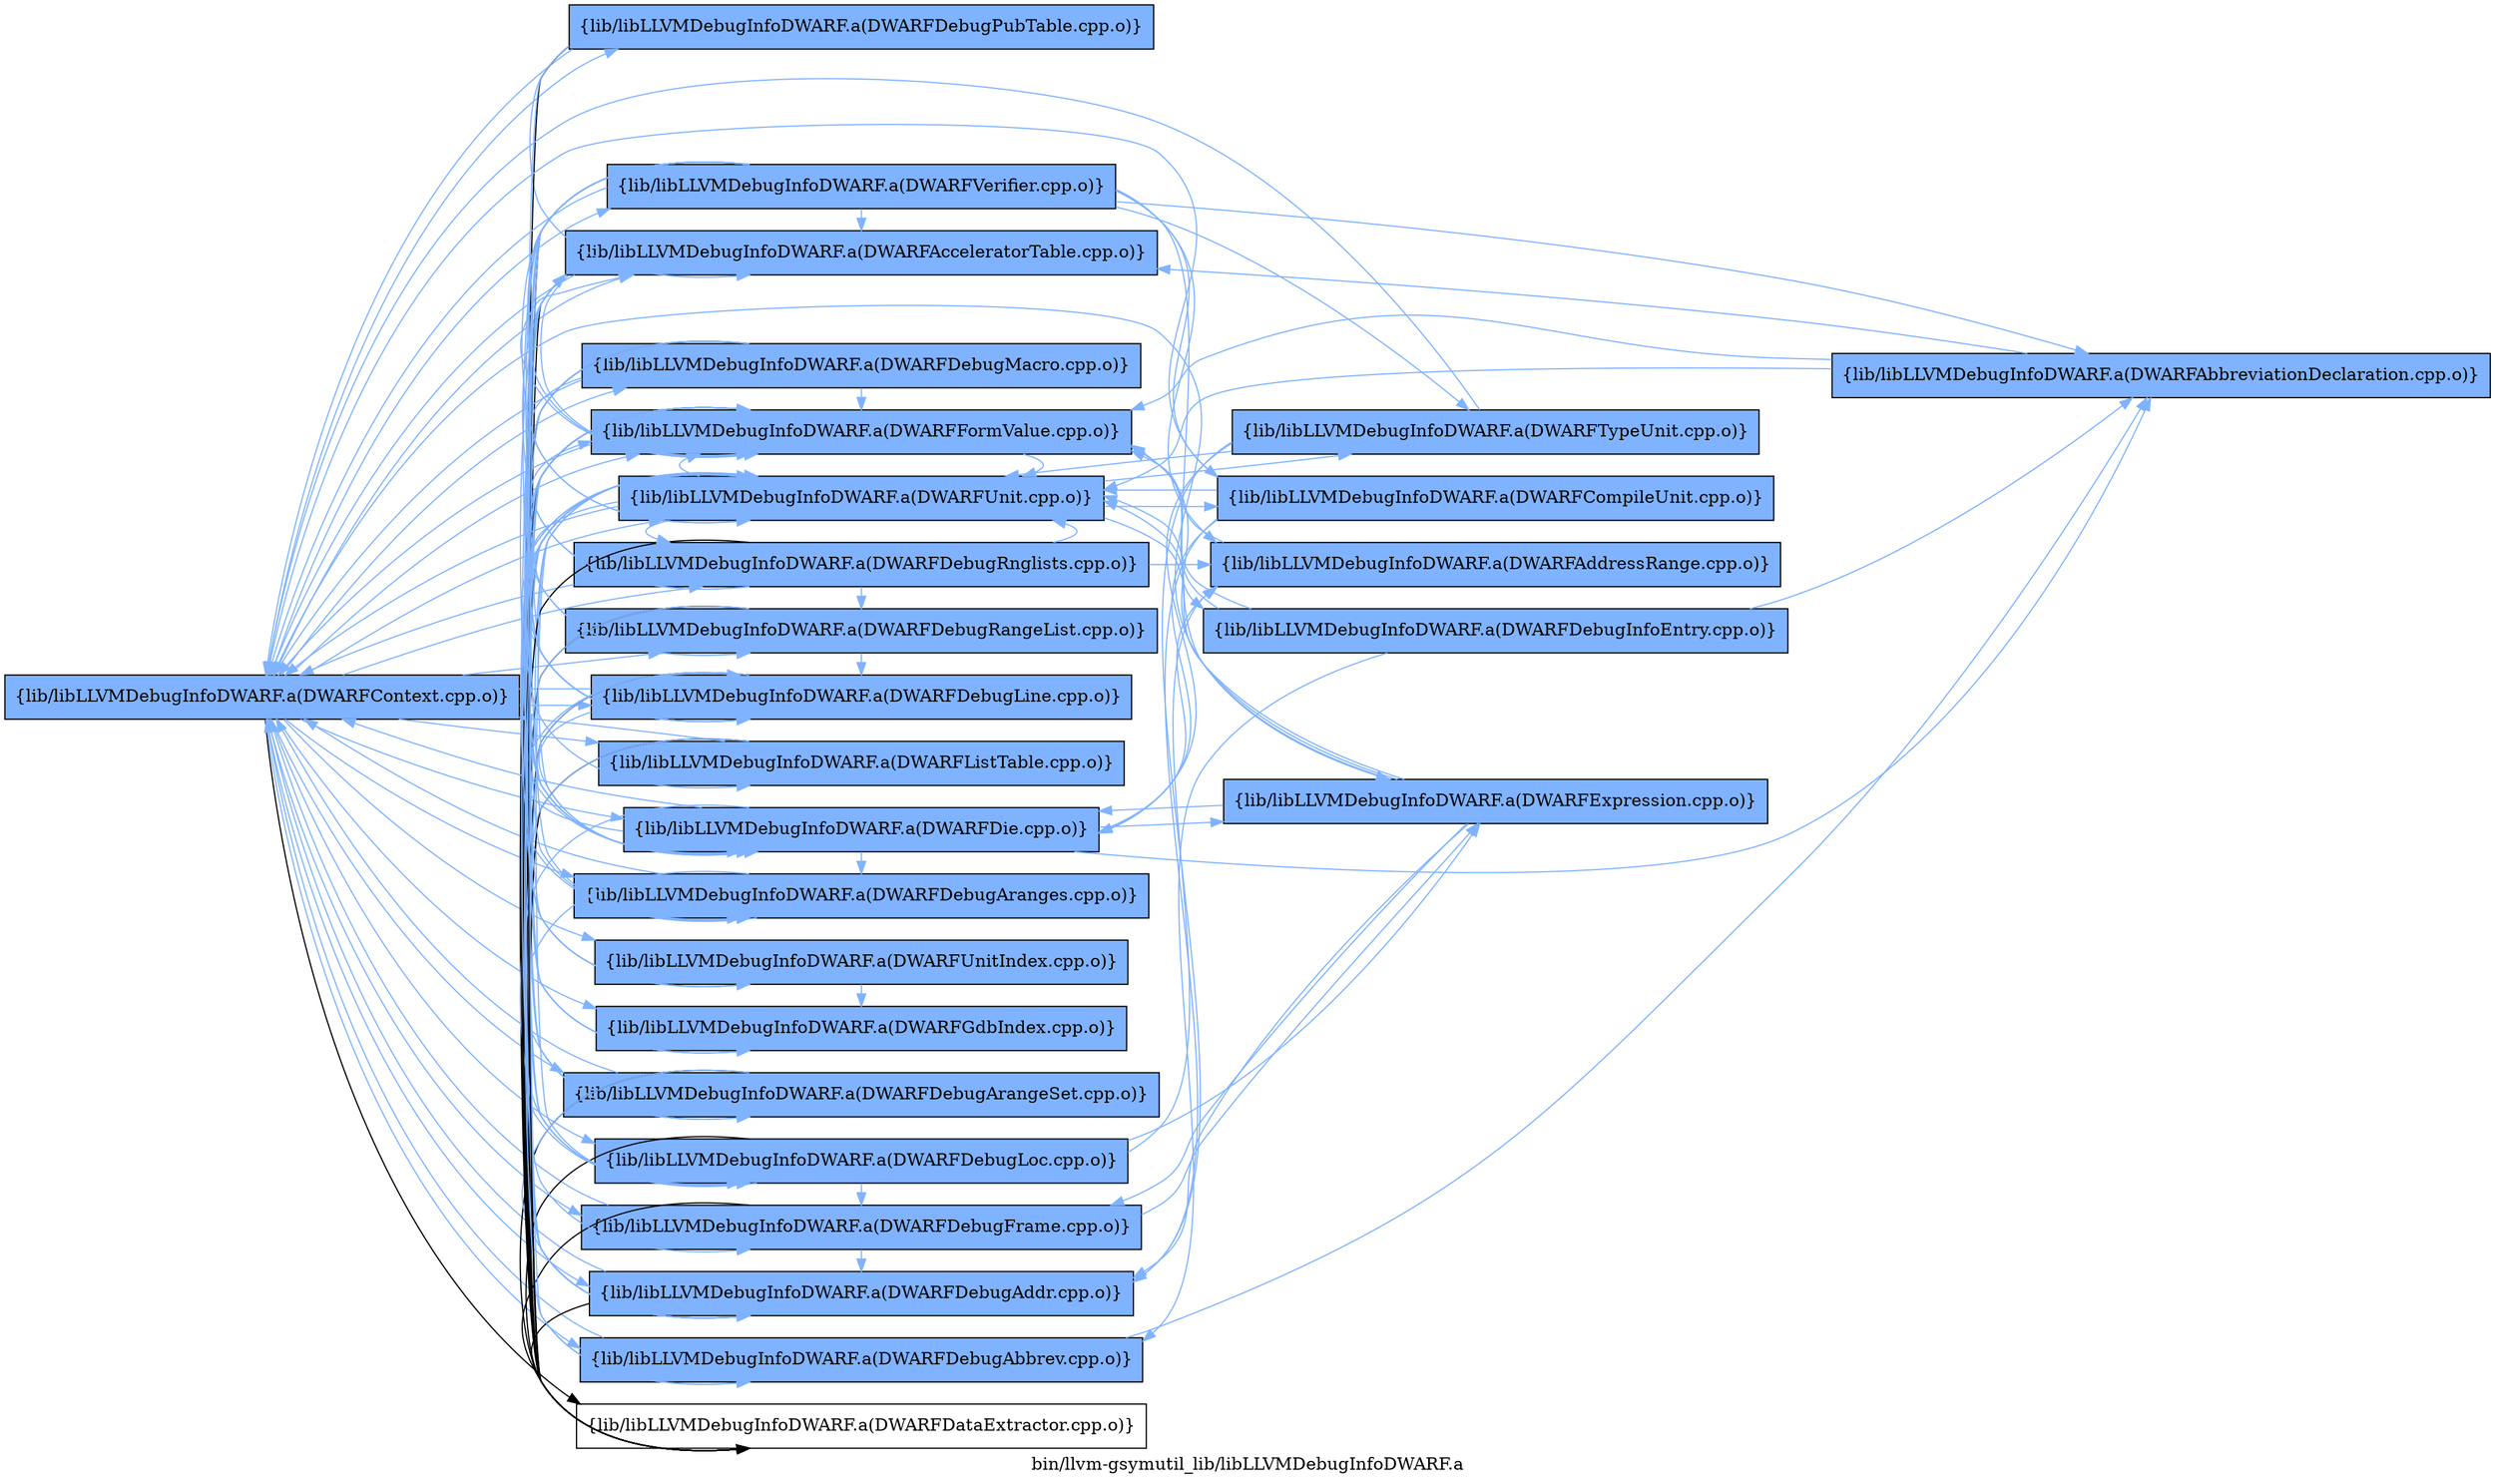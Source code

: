 digraph "bin/llvm-gsymutil_lib/libLLVMDebugInfoDWARF.a" {
	label="bin/llvm-gsymutil_lib/libLLVMDebugInfoDWARF.a";
	rankdir=LR;
	{ rank=same; Node0x55dd54984a48;  }
	{ rank=same; Node0x55dd549846d8; Node0x55dd549868e8; Node0x55dd54986bb8; Node0x55dd54994b28; Node0x55dd54993f48; Node0x55dd54993b38; Node0x55dd54992eb8; Node0x55dd54997d78; Node0x55dd549970f8; Node0x55dd549968d8; Node0x55dd5498c798; Node0x55dd5498c518; Node0x55dd5498ce78; Node0x55dd5498de18; Node0x55dd549842c8; Node0x55dd54984ea8; Node0x55dd54985bc8; Node0x55dd549852b8; Node0x55dd54986028; Node0x55dd54990cf8;  }
	{ rank=same; Node0x55dd54984a48;  }
	{ rank=same; Node0x55dd549846d8; Node0x55dd549868e8; Node0x55dd54986bb8; Node0x55dd54994b28; Node0x55dd54993f48; Node0x55dd54993b38; Node0x55dd54992eb8; Node0x55dd54997d78; Node0x55dd549970f8; Node0x55dd549968d8; Node0x55dd5498c798; Node0x55dd5498c518; Node0x55dd5498ce78; Node0x55dd5498de18; Node0x55dd549842c8; Node0x55dd54984ea8; Node0x55dd54985bc8; Node0x55dd549852b8; Node0x55dd54986028; Node0x55dd54990cf8;  }

	Node0x55dd54984a48 [shape=record,shape=box,group=1,style=filled,fillcolor="0.600000 0.5 1",label="{lib/libLLVMDebugInfoDWARF.a(DWARFContext.cpp.o)}"];
	Node0x55dd54984a48 -> Node0x55dd549846d8[color="0.600000 0.5 1"];
	Node0x55dd54984a48 -> Node0x55dd549868e8;
	Node0x55dd54984a48 -> Node0x55dd54986bb8[color="0.600000 0.5 1"];
	Node0x55dd54984a48 -> Node0x55dd54994b28[color="0.600000 0.5 1"];
	Node0x55dd54984a48 -> Node0x55dd54993f48[color="0.600000 0.5 1"];
	Node0x55dd54984a48 -> Node0x55dd54993b38[color="0.600000 0.5 1"];
	Node0x55dd54984a48 -> Node0x55dd54992eb8[color="0.600000 0.5 1"];
	Node0x55dd54984a48 -> Node0x55dd54997d78[color="0.600000 0.5 1"];
	Node0x55dd54984a48 -> Node0x55dd549970f8[color="0.600000 0.5 1"];
	Node0x55dd54984a48 -> Node0x55dd549968d8[color="0.600000 0.5 1"];
	Node0x55dd54984a48 -> Node0x55dd5498c798[color="0.600000 0.5 1"];
	Node0x55dd54984a48 -> Node0x55dd5498c518[color="0.600000 0.5 1"];
	Node0x55dd54984a48 -> Node0x55dd5498ce78[color="0.600000 0.5 1"];
	Node0x55dd54984a48 -> Node0x55dd5498de18[color="0.600000 0.5 1"];
	Node0x55dd54984a48 -> Node0x55dd549842c8[color="0.600000 0.5 1"];
	Node0x55dd54984a48 -> Node0x55dd54984ea8[color="0.600000 0.5 1"];
	Node0x55dd54984a48 -> Node0x55dd54985bc8[color="0.600000 0.5 1"];
	Node0x55dd54984a48 -> Node0x55dd549852b8[color="0.600000 0.5 1"];
	Node0x55dd54984a48 -> Node0x55dd54986028[color="0.600000 0.5 1"];
	Node0x55dd54984a48 -> Node0x55dd54990cf8[color="0.600000 0.5 1"];
	Node0x55dd549846d8 [shape=record,shape=box,group=1,style=filled,fillcolor="0.600000 0.5 1",label="{lib/libLLVMDebugInfoDWARF.a(DWARFAcceleratorTable.cpp.o)}"];
	Node0x55dd549846d8 -> Node0x55dd54984a48[color="0.600000 0.5 1"];
	Node0x55dd549846d8 -> Node0x55dd549868e8;
	Node0x55dd549846d8 -> Node0x55dd549842c8[color="0.600000 0.5 1"];
	Node0x55dd549868e8 [shape=record,shape=box,group=0,label="{lib/libLLVMDebugInfoDWARF.a(DWARFDataExtractor.cpp.o)}"];
	Node0x55dd54986bb8 [shape=record,shape=box,group=1,style=filled,fillcolor="0.600000 0.5 1",label="{lib/libLLVMDebugInfoDWARF.a(DWARFDebugAbbrev.cpp.o)}"];
	Node0x55dd54986bb8 -> Node0x55dd54984a48[color="0.600000 0.5 1"];
	Node0x55dd54986bb8 -> Node0x55dd54994f38[color="0.600000 0.5 1"];
	Node0x55dd54994b28 [shape=record,shape=box,group=1,style=filled,fillcolor="0.600000 0.5 1",label="{lib/libLLVMDebugInfoDWARF.a(DWARFDebugAddr.cpp.o)}"];
	Node0x55dd54994b28 -> Node0x55dd54984a48[color="0.600000 0.5 1"];
	Node0x55dd54994b28 -> Node0x55dd549846d8[color="0.600000 0.5 1"];
	Node0x55dd54994b28 -> Node0x55dd549868e8;
	Node0x55dd54993f48 [shape=record,shape=box,group=1,style=filled,fillcolor="0.600000 0.5 1",label="{lib/libLLVMDebugInfoDWARF.a(DWARFDebugArangeSet.cpp.o)}"];
	Node0x55dd54993f48 -> Node0x55dd54984a48[color="0.600000 0.5 1"];
	Node0x55dd54993f48 -> Node0x55dd549846d8[color="0.600000 0.5 1"];
	Node0x55dd54993f48 -> Node0x55dd549868e8;
	Node0x55dd54993f48 -> Node0x55dd54994b28[color="0.600000 0.5 1"];
	Node0x55dd54993f48 -> Node0x55dd549842c8[color="0.600000 0.5 1"];
	Node0x55dd54993b38 [shape=record,shape=box,group=1,style=filled,fillcolor="0.600000 0.5 1",label="{lib/libLLVMDebugInfoDWARF.a(DWARFDebugAranges.cpp.o)}"];
	Node0x55dd54993b38 -> Node0x55dd54984a48[color="0.600000 0.5 1"];
	Node0x55dd54993b38 -> Node0x55dd54993f48[color="0.600000 0.5 1"];
	Node0x55dd54993b38 -> Node0x55dd54986028[color="0.600000 0.5 1"];
	Node0x55dd54992eb8 [shape=record,shape=box,group=1,style=filled,fillcolor="0.600000 0.5 1",label="{lib/libLLVMDebugInfoDWARF.a(DWARFDebugFrame.cpp.o)}"];
	Node0x55dd54992eb8 -> Node0x55dd54984a48[color="0.600000 0.5 1"];
	Node0x55dd54992eb8 -> Node0x55dd549868e8;
	Node0x55dd54992eb8 -> Node0x55dd54994b28[color="0.600000 0.5 1"];
	Node0x55dd54992eb8 -> Node0x55dd5498d6e8[color="0.600000 0.5 1"];
	Node0x55dd54997d78 [shape=record,shape=box,group=1,style=filled,fillcolor="0.600000 0.5 1",label="{lib/libLLVMDebugInfoDWARF.a(DWARFDebugLine.cpp.o)}"];
	Node0x55dd54997d78 -> Node0x55dd54984a48[color="0.600000 0.5 1"];
	Node0x55dd54997d78 -> Node0x55dd549846d8[color="0.600000 0.5 1"];
	Node0x55dd54997d78 -> Node0x55dd549868e8;
	Node0x55dd54997d78 -> Node0x55dd54994b28[color="0.600000 0.5 1"];
	Node0x55dd54997d78 -> Node0x55dd5498de18[color="0.600000 0.5 1"];
	Node0x55dd54997d78 -> Node0x55dd549842c8[color="0.600000 0.5 1"];
	Node0x55dd54997d78 -> Node0x55dd54986028[color="0.600000 0.5 1"];
	Node0x55dd549970f8 [shape=record,shape=box,group=1,style=filled,fillcolor="0.600000 0.5 1",label="{lib/libLLVMDebugInfoDWARF.a(DWARFDebugLoc.cpp.o)}"];
	Node0x55dd549970f8 -> Node0x55dd549846d8[color="0.600000 0.5 1"];
	Node0x55dd549970f8 -> Node0x55dd549868e8;
	Node0x55dd549970f8 -> Node0x55dd54992eb8[color="0.600000 0.5 1"];
	Node0x55dd549970f8 -> Node0x55dd54996b08[color="0.600000 0.5 1"];
	Node0x55dd549970f8 -> Node0x55dd5498d6e8[color="0.600000 0.5 1"];
	Node0x55dd549970f8 -> Node0x55dd549842c8[color="0.600000 0.5 1"];
	Node0x55dd549970f8 -> Node0x55dd54986028[color="0.600000 0.5 1"];
	Node0x55dd549968d8 [shape=record,shape=box,group=1,style=filled,fillcolor="0.600000 0.5 1",label="{lib/libLLVMDebugInfoDWARF.a(DWARFDebugMacro.cpp.o)}"];
	Node0x55dd549968d8 -> Node0x55dd54984a48[color="0.600000 0.5 1"];
	Node0x55dd549968d8 -> Node0x55dd549868e8;
	Node0x55dd549968d8 -> Node0x55dd54994b28[color="0.600000 0.5 1"];
	Node0x55dd549968d8 -> Node0x55dd5498de18[color="0.600000 0.5 1"];
	Node0x55dd549968d8 -> Node0x55dd549842c8[color="0.600000 0.5 1"];
	Node0x55dd549968d8 -> Node0x55dd54986028[color="0.600000 0.5 1"];
	Node0x55dd5498c798 [shape=record,shape=box,group=1,style=filled,fillcolor="0.600000 0.5 1",label="{lib/libLLVMDebugInfoDWARF.a(DWARFDebugPubTable.cpp.o)}"];
	Node0x55dd5498c798 -> Node0x55dd54984a48[color="0.600000 0.5 1"];
	Node0x55dd5498c798 -> Node0x55dd549846d8[color="0.600000 0.5 1"];
	Node0x55dd5498c798 -> Node0x55dd549868e8;
	Node0x55dd5498c798 -> Node0x55dd54997d78[color="0.600000 0.5 1"];
	Node0x55dd5498c518 [shape=record,shape=box,group=1,style=filled,fillcolor="0.600000 0.5 1",label="{lib/libLLVMDebugInfoDWARF.a(DWARFDebugRangeList.cpp.o)}"];
	Node0x55dd5498c518 -> Node0x55dd549868e8;
	Node0x55dd5498c518 -> Node0x55dd54994b28[color="0.600000 0.5 1"];
	Node0x55dd5498c518 -> Node0x55dd54997d78[color="0.600000 0.5 1"];
	Node0x55dd5498ce78 [shape=record,shape=box,group=1,style=filled,fillcolor="0.600000 0.5 1",label="{lib/libLLVMDebugInfoDWARF.a(DWARFDebugRnglists.cpp.o)}"];
	Node0x55dd5498ce78 -> Node0x55dd54984a48[color="0.600000 0.5 1"];
	Node0x55dd5498ce78 -> Node0x55dd549846d8[color="0.600000 0.5 1"];
	Node0x55dd5498ce78 -> Node0x55dd549868e8;
	Node0x55dd5498ce78 -> Node0x55dd54996b08[color="0.600000 0.5 1"];
	Node0x55dd5498ce78 -> Node0x55dd5498c518[color="0.600000 0.5 1"];
	Node0x55dd5498ce78 -> Node0x55dd549842c8[color="0.600000 0.5 1"];
	Node0x55dd5498ce78 -> Node0x55dd54986028[color="0.600000 0.5 1"];
	Node0x55dd5498de18 [shape=record,shape=box,group=1,style=filled,fillcolor="0.600000 0.5 1",label="{lib/libLLVMDebugInfoDWARF.a(DWARFDie.cpp.o)}"];
	Node0x55dd5498de18 -> Node0x55dd54984a48[color="0.600000 0.5 1"];
	Node0x55dd5498de18 -> Node0x55dd549846d8[color="0.600000 0.5 1"];
	Node0x55dd5498de18 -> Node0x55dd54994f38[color="0.600000 0.5 1"];
	Node0x55dd5498de18 -> Node0x55dd54993b38[color="0.600000 0.5 1"];
	Node0x55dd5498de18 -> Node0x55dd54997d78[color="0.600000 0.5 1"];
	Node0x55dd5498de18 -> Node0x55dd549970f8[color="0.600000 0.5 1"];
	Node0x55dd5498de18 -> Node0x55dd54996b08[color="0.600000 0.5 1"];
	Node0x55dd5498de18 -> Node0x55dd5498d6e8[color="0.600000 0.5 1"];
	Node0x55dd5498de18 -> Node0x55dd549842c8[color="0.600000 0.5 1"];
	Node0x55dd5498de18 -> Node0x55dd54986028[color="0.600000 0.5 1"];
	Node0x55dd549842c8 [shape=record,shape=box,group=1,style=filled,fillcolor="0.600000 0.5 1",label="{lib/libLLVMDebugInfoDWARF.a(DWARFFormValue.cpp.o)}"];
	Node0x55dd549842c8 -> Node0x55dd54984a48[color="0.600000 0.5 1"];
	Node0x55dd549842c8 -> Node0x55dd549846d8[color="0.600000 0.5 1"];
	Node0x55dd549842c8 -> Node0x55dd549868e8;
	Node0x55dd549842c8 -> Node0x55dd54994b28[color="0.600000 0.5 1"];
	Node0x55dd549842c8 -> Node0x55dd54986028[color="0.600000 0.5 1"];
	Node0x55dd54984ea8 [shape=record,shape=box,group=1,style=filled,fillcolor="0.600000 0.5 1",label="{lib/libLLVMDebugInfoDWARF.a(DWARFGdbIndex.cpp.o)}"];
	Node0x55dd54984ea8 -> Node0x55dd549846d8[color="0.600000 0.5 1"];
	Node0x55dd54984ea8 -> Node0x55dd549842c8[color="0.600000 0.5 1"];
	Node0x55dd54985bc8 [shape=record,shape=box,group=1,style=filled,fillcolor="0.600000 0.5 1",label="{lib/libLLVMDebugInfoDWARF.a(DWARFListTable.cpp.o)}"];
	Node0x55dd54985bc8 -> Node0x55dd54984a48[color="0.600000 0.5 1"];
	Node0x55dd54985bc8 -> Node0x55dd549868e8;
	Node0x55dd54985bc8 -> Node0x55dd54992eb8[color="0.600000 0.5 1"];
	Node0x55dd549852b8 [shape=record,shape=box,group=1,style=filled,fillcolor="0.600000 0.5 1",label="{lib/libLLVMDebugInfoDWARF.a(DWARFUnitIndex.cpp.o)}"];
	Node0x55dd549852b8 -> Node0x55dd549846d8[color="0.600000 0.5 1"];
	Node0x55dd549852b8 -> Node0x55dd549842c8[color="0.600000 0.5 1"];
	Node0x55dd549852b8 -> Node0x55dd54984ea8[color="0.600000 0.5 1"];
	Node0x55dd54986028 [shape=record,shape=box,group=1,style=filled,fillcolor="0.600000 0.5 1",label="{lib/libLLVMDebugInfoDWARF.a(DWARFUnit.cpp.o)}"];
	Node0x55dd54986028 -> Node0x55dd54984a48[color="0.600000 0.5 1"];
	Node0x55dd54986028 -> Node0x55dd549868e8;
	Node0x55dd54986028 -> Node0x55dd54986bb8[color="0.600000 0.5 1"];
	Node0x55dd54986028 -> Node0x55dd54994b28[color="0.600000 0.5 1"];
	Node0x55dd54986028 -> Node0x55dd54993b38[color="0.600000 0.5 1"];
	Node0x55dd54986028 -> Node0x55dd549970f8[color="0.600000 0.5 1"];
	Node0x55dd54986028 -> Node0x55dd5498c518[color="0.600000 0.5 1"];
	Node0x55dd54986028 -> Node0x55dd5498ce78[color="0.600000 0.5 1"];
	Node0x55dd54986028 -> Node0x55dd5498de18[color="0.600000 0.5 1"];
	Node0x55dd54986028 -> Node0x55dd549842c8[color="0.600000 0.5 1"];
	Node0x55dd54986028 -> Node0x55dd54985bc8[color="0.600000 0.5 1"];
	Node0x55dd54986028 -> Node0x55dd549852b8[color="0.600000 0.5 1"];
	Node0x55dd54986028 -> Node0x55dd54986cf8[color="0.600000 0.5 1"];
	Node0x55dd54986028 -> Node0x55dd5498aa88[color="0.600000 0.5 1"];
	Node0x55dd54986028 -> Node0x55dd54991978[color="0.600000 0.5 1"];
	Node0x55dd54990cf8 [shape=record,shape=box,group=1,style=filled,fillcolor="0.600000 0.5 1",label="{lib/libLLVMDebugInfoDWARF.a(DWARFVerifier.cpp.o)}"];
	Node0x55dd54990cf8 -> Node0x55dd54984a48[color="0.600000 0.5 1"];
	Node0x55dd54990cf8 -> Node0x55dd549846d8[color="0.600000 0.5 1"];
	Node0x55dd54990cf8 -> Node0x55dd549868e8;
	Node0x55dd54990cf8 -> Node0x55dd54986bb8[color="0.600000 0.5 1"];
	Node0x55dd54990cf8 -> Node0x55dd54994f38[color="0.600000 0.5 1"];
	Node0x55dd54990cf8 -> Node0x55dd54993b38[color="0.600000 0.5 1"];
	Node0x55dd54990cf8 -> Node0x55dd54997d78[color="0.600000 0.5 1"];
	Node0x55dd54990cf8 -> Node0x55dd54996b08[color="0.600000 0.5 1"];
	Node0x55dd54990cf8 -> Node0x55dd5498c518[color="0.600000 0.5 1"];
	Node0x55dd54990cf8 -> Node0x55dd5498de18[color="0.600000 0.5 1"];
	Node0x55dd54990cf8 -> Node0x55dd5498d6e8[color="0.600000 0.5 1"];
	Node0x55dd54990cf8 -> Node0x55dd549842c8[color="0.600000 0.5 1"];
	Node0x55dd54990cf8 -> Node0x55dd54984ea8[color="0.600000 0.5 1"];
	Node0x55dd54990cf8 -> Node0x55dd54986028[color="0.600000 0.5 1"];
	Node0x55dd54990cf8 -> Node0x55dd5498aa88[color="0.600000 0.5 1"];
	Node0x55dd54990cf8 -> Node0x55dd54991978[color="0.600000 0.5 1"];
	Node0x55dd54994f38 [shape=record,shape=box,group=1,style=filled,fillcolor="0.600000 0.5 1",label="{lib/libLLVMDebugInfoDWARF.a(DWARFAbbreviationDeclaration.cpp.o)}"];
	Node0x55dd54994f38 -> Node0x55dd549846d8[color="0.600000 0.5 1"];
	Node0x55dd54994f38 -> Node0x55dd549842c8[color="0.600000 0.5 1"];
	Node0x55dd54994f38 -> Node0x55dd54986028[color="0.600000 0.5 1"];
	Node0x55dd5498d6e8 [shape=record,shape=box,group=1,style=filled,fillcolor="0.600000 0.5 1",label="{lib/libLLVMDebugInfoDWARF.a(DWARFExpression.cpp.o)}"];
	Node0x55dd5498d6e8 -> Node0x55dd54984a48[color="0.600000 0.5 1"];
	Node0x55dd5498d6e8 -> Node0x55dd54994b28[color="0.600000 0.5 1"];
	Node0x55dd5498d6e8 -> Node0x55dd54992eb8[color="0.600000 0.5 1"];
	Node0x55dd5498d6e8 -> Node0x55dd5498de18[color="0.600000 0.5 1"];
	Node0x55dd5498d6e8 -> Node0x55dd549842c8[color="0.600000 0.5 1"];
	Node0x55dd5498d6e8 -> Node0x55dd54986028[color="0.600000 0.5 1"];
	Node0x55dd54996b08 [shape=record,shape=box,group=1,style=filled,fillcolor="0.600000 0.5 1",label="{lib/libLLVMDebugInfoDWARF.a(DWARFAddressRange.cpp.o)}"];
	Node0x55dd54996b08 -> Node0x55dd549842c8[color="0.600000 0.5 1"];
	Node0x55dd54986cf8 [shape=record,shape=box,group=1,style=filled,fillcolor="0.600000 0.5 1",label="{lib/libLLVMDebugInfoDWARF.a(DWARFDebugInfoEntry.cpp.o)}"];
	Node0x55dd54986cf8 -> Node0x55dd54986bb8[color="0.600000 0.5 1"];
	Node0x55dd54986cf8 -> Node0x55dd54994f38[color="0.600000 0.5 1"];
	Node0x55dd54986cf8 -> Node0x55dd549842c8[color="0.600000 0.5 1"];
	Node0x55dd54986cf8 -> Node0x55dd54986028[color="0.600000 0.5 1"];
	Node0x55dd5498aa88 [shape=record,shape=box,group=1,style=filled,fillcolor="0.600000 0.5 1",label="{lib/libLLVMDebugInfoDWARF.a(DWARFTypeUnit.cpp.o)}"];
	Node0x55dd5498aa88 -> Node0x55dd54984a48[color="0.600000 0.5 1"];
	Node0x55dd5498aa88 -> Node0x55dd54994b28[color="0.600000 0.5 1"];
	Node0x55dd5498aa88 -> Node0x55dd5498de18[color="0.600000 0.5 1"];
	Node0x55dd5498aa88 -> Node0x55dd54986028[color="0.600000 0.5 1"];
	Node0x55dd54991978 [shape=record,shape=box,group=1,style=filled,fillcolor="0.600000 0.5 1",label="{lib/libLLVMDebugInfoDWARF.a(DWARFCompileUnit.cpp.o)}"];
	Node0x55dd54991978 -> Node0x55dd54984a48[color="0.600000 0.5 1"];
	Node0x55dd54991978 -> Node0x55dd54994b28[color="0.600000 0.5 1"];
	Node0x55dd54991978 -> Node0x55dd5498de18[color="0.600000 0.5 1"];
	Node0x55dd54991978 -> Node0x55dd54986028[color="0.600000 0.5 1"];
}
